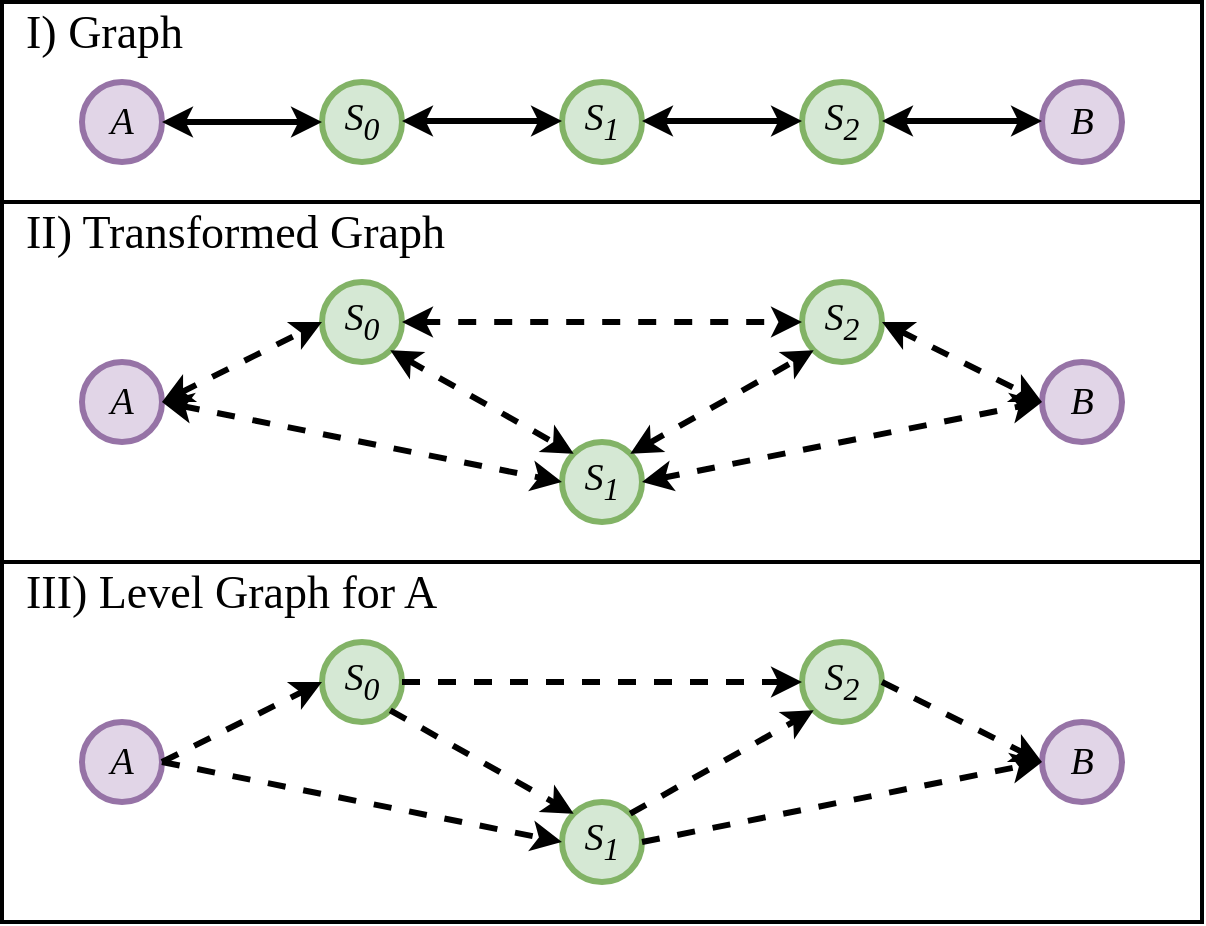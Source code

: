 <mxfile version="26.0.16">
  <diagram name="Page-1" id="a5uP6s6pCsjgx00UGV4l">
    <mxGraphModel dx="1362" dy="843" grid="1" gridSize="10" guides="1" tooltips="1" connect="1" arrows="1" fold="1" page="1" pageScale="1" pageWidth="850" pageHeight="1100" math="0" shadow="0">
      <root>
        <mxCell id="0" />
        <mxCell id="1" parent="0" />
        <mxCell id="F07imivECeKfYSpDucSj-28" value="" style="rounded=0;whiteSpace=wrap;html=1;fillColor=none;strokeWidth=2;" vertex="1" parent="1">
          <mxGeometry x="120" y="300" width="600" height="100" as="geometry" />
        </mxCell>
        <mxCell id="F07imivECeKfYSpDucSj-29" value="" style="rounded=0;whiteSpace=wrap;html=1;fillColor=none;strokeWidth=2;" vertex="1" parent="1">
          <mxGeometry x="120" y="400" width="600" height="180" as="geometry" />
        </mxCell>
        <mxCell id="F07imivECeKfYSpDucSj-1" value="S&lt;sub&gt;0&lt;/sub&gt;" style="ellipse;whiteSpace=wrap;html=1;aspect=fixed;strokeWidth=3;fontFamily=Times New Roman;fontStyle=2;fontSize=19;fillColor=#d5e8d4;strokeColor=#82b366;" vertex="1" parent="1">
          <mxGeometry x="280" y="340" width="40" height="40" as="geometry" />
        </mxCell>
        <mxCell id="F07imivECeKfYSpDucSj-2" value="A" style="ellipse;whiteSpace=wrap;html=1;aspect=fixed;strokeWidth=3;fontFamily=Times New Roman;fontStyle=2;fontSize=19;fillColor=#e1d5e7;strokeColor=#9673a6;" vertex="1" parent="1">
          <mxGeometry x="160" y="340" width="40" height="40" as="geometry" />
        </mxCell>
        <mxCell id="F07imivECeKfYSpDucSj-3" value="S&lt;sub&gt;1&lt;/sub&gt;" style="ellipse;whiteSpace=wrap;html=1;aspect=fixed;strokeWidth=3;fontFamily=Times New Roman;fontStyle=2;fontSize=19;fillColor=#d5e8d4;strokeColor=#82b366;" vertex="1" parent="1">
          <mxGeometry x="400" y="340" width="40" height="40" as="geometry" />
        </mxCell>
        <mxCell id="F07imivECeKfYSpDucSj-4" value="S&lt;sub&gt;2&lt;/sub&gt;" style="ellipse;whiteSpace=wrap;html=1;aspect=fixed;strokeWidth=3;fontFamily=Times New Roman;fontStyle=2;fontSize=19;fillColor=#d5e8d4;strokeColor=#82b366;" vertex="1" parent="1">
          <mxGeometry x="520" y="340" width="40" height="40" as="geometry" />
        </mxCell>
        <mxCell id="F07imivECeKfYSpDucSj-5" value="S&lt;sub&gt;0&lt;/sub&gt;" style="ellipse;whiteSpace=wrap;html=1;aspect=fixed;strokeWidth=3;fontFamily=Times New Roman;fontStyle=2;fontSize=19;fillColor=#d5e8d4;strokeColor=#82b366;" vertex="1" parent="1">
          <mxGeometry x="280" y="440" width="40" height="40" as="geometry" />
        </mxCell>
        <mxCell id="F07imivECeKfYSpDucSj-6" value="A" style="ellipse;whiteSpace=wrap;html=1;aspect=fixed;strokeWidth=3;fontFamily=Times New Roman;fontStyle=2;fontSize=19;fillColor=#e1d5e7;strokeColor=#9673a6;" vertex="1" parent="1">
          <mxGeometry x="160" y="480" width="40" height="40" as="geometry" />
        </mxCell>
        <mxCell id="F07imivECeKfYSpDucSj-7" value="S&lt;sub&gt;1&lt;/sub&gt;" style="ellipse;whiteSpace=wrap;html=1;aspect=fixed;strokeWidth=3;fontFamily=Times New Roman;fontStyle=2;fontSize=19;fillColor=#d5e8d4;strokeColor=#82b366;" vertex="1" parent="1">
          <mxGeometry x="400" y="520" width="40" height="40" as="geometry" />
        </mxCell>
        <mxCell id="F07imivECeKfYSpDucSj-8" value="S&lt;sub&gt;2&lt;/sub&gt;" style="ellipse;whiteSpace=wrap;html=1;aspect=fixed;strokeWidth=3;fontFamily=Times New Roman;fontStyle=2;fontSize=19;fillColor=#d5e8d4;strokeColor=#82b366;" vertex="1" parent="1">
          <mxGeometry x="520" y="440" width="40" height="40" as="geometry" />
        </mxCell>
        <mxCell id="F07imivECeKfYSpDucSj-9" value="" style="endArrow=classic;html=1;rounded=0;exitX=1;exitY=0.5;exitDx=0;exitDy=0;entryX=0;entryY=0.5;entryDx=0;entryDy=0;strokeWidth=3;fontFamily=Times New Roman;fontStyle=2;fontSize=19;dashed=1;startArrow=classic;startFill=1;" edge="1" parent="1" source="F07imivECeKfYSpDucSj-6" target="F07imivECeKfYSpDucSj-5">
          <mxGeometry width="50" height="50" relative="1" as="geometry">
            <mxPoint x="400" y="460" as="sourcePoint" />
            <mxPoint x="270" y="460" as="targetPoint" />
          </mxGeometry>
        </mxCell>
        <mxCell id="F07imivECeKfYSpDucSj-14" value="" style="endArrow=classic;html=1;rounded=0;exitX=1;exitY=0.5;exitDx=0;exitDy=0;entryX=0;entryY=0.5;entryDx=0;entryDy=0;strokeWidth=3;fontFamily=Times New Roman;fontStyle=2;fontSize=19;dashed=1;startArrow=classic;startFill=1;" edge="1" parent="1" source="F07imivECeKfYSpDucSj-6" target="F07imivECeKfYSpDucSj-7">
          <mxGeometry width="50" height="50" relative="1" as="geometry">
            <mxPoint x="210" y="510" as="sourcePoint" />
            <mxPoint x="290" y="470" as="targetPoint" />
          </mxGeometry>
        </mxCell>
        <mxCell id="F07imivECeKfYSpDucSj-15" value="" style="endArrow=classic;html=1;rounded=0;exitX=1;exitY=1;exitDx=0;exitDy=0;entryX=0;entryY=0;entryDx=0;entryDy=0;strokeWidth=3;fontFamily=Times New Roman;fontStyle=2;fontSize=19;fillColor=#d5e8d4;strokeColor=#000000;dashed=1;startArrow=classic;startFill=1;" edge="1" parent="1" source="F07imivECeKfYSpDucSj-5" target="F07imivECeKfYSpDucSj-7">
          <mxGeometry width="50" height="50" relative="1" as="geometry">
            <mxPoint x="210" y="510" as="sourcePoint" />
            <mxPoint x="380" y="510" as="targetPoint" />
          </mxGeometry>
        </mxCell>
        <mxCell id="F07imivECeKfYSpDucSj-18" value="" style="endArrow=classic;html=1;rounded=0;exitX=1;exitY=0.5;exitDx=0;exitDy=0;entryX=0;entryY=0.5;entryDx=0;entryDy=0;strokeWidth=3;fontFamily=Times New Roman;fontStyle=2;fontSize=19;startArrow=classic;startFill=1;" edge="1" parent="1" source="F07imivECeKfYSpDucSj-2" target="F07imivECeKfYSpDucSj-1">
          <mxGeometry width="50" height="50" relative="1" as="geometry">
            <mxPoint x="220" y="310" as="sourcePoint" />
            <mxPoint x="300" y="270" as="targetPoint" />
          </mxGeometry>
        </mxCell>
        <mxCell id="F07imivECeKfYSpDucSj-19" value="" style="endArrow=classic;html=1;rounded=0;exitX=1;exitY=0.5;exitDx=0;exitDy=0;entryX=0;entryY=0.5;entryDx=0;entryDy=0;strokeWidth=3;fontFamily=Times New Roman;fontStyle=2;fontSize=19;fillColor=#d5e8d4;strokeColor=#000000;startArrow=classic;startFill=1;" edge="1" parent="1">
          <mxGeometry width="50" height="50" relative="1" as="geometry">
            <mxPoint x="320" y="359.5" as="sourcePoint" />
            <mxPoint x="400" y="359.5" as="targetPoint" />
          </mxGeometry>
        </mxCell>
        <mxCell id="F07imivECeKfYSpDucSj-20" value="" style="endArrow=classic;html=1;rounded=0;exitX=1;exitY=0.5;exitDx=0;exitDy=0;entryX=0;entryY=0.5;entryDx=0;entryDy=0;strokeWidth=3;fontFamily=Times New Roman;fontStyle=2;fontSize=19;fillColor=#d5e8d4;strokeColor=#000000;startArrow=classic;startFill=1;" edge="1" parent="1">
          <mxGeometry width="50" height="50" relative="1" as="geometry">
            <mxPoint x="440" y="359.5" as="sourcePoint" />
            <mxPoint x="520" y="359.5" as="targetPoint" />
          </mxGeometry>
        </mxCell>
        <mxCell id="F07imivECeKfYSpDucSj-21" value="B" style="ellipse;whiteSpace=wrap;html=1;aspect=fixed;strokeWidth=3;fontFamily=Times New Roman;fontStyle=2;fontSize=19;fillColor=#e1d5e7;strokeColor=#9673a6;" vertex="1" parent="1">
          <mxGeometry x="640" y="340" width="40" height="40" as="geometry" />
        </mxCell>
        <mxCell id="F07imivECeKfYSpDucSj-22" value="" style="endArrow=classic;html=1;rounded=0;exitX=1;exitY=0.5;exitDx=0;exitDy=0;entryX=0;entryY=0.5;entryDx=0;entryDy=0;strokeWidth=3;fontFamily=Times New Roman;fontStyle=2;fontSize=19;startArrow=classic;startFill=1;" edge="1" parent="1">
          <mxGeometry width="50" height="50" relative="1" as="geometry">
            <mxPoint x="560" y="359.5" as="sourcePoint" />
            <mxPoint x="640" y="359.5" as="targetPoint" />
          </mxGeometry>
        </mxCell>
        <mxCell id="F07imivECeKfYSpDucSj-23" value="B" style="ellipse;whiteSpace=wrap;html=1;aspect=fixed;strokeWidth=3;fontFamily=Times New Roman;fontStyle=2;fontSize=19;fillColor=#e1d5e7;strokeColor=#9673a6;" vertex="1" parent="1">
          <mxGeometry x="640" y="480" width="40" height="40" as="geometry" />
        </mxCell>
        <mxCell id="F07imivECeKfYSpDucSj-24" value="" style="endArrow=classic;html=1;rounded=0;exitX=1;exitY=0.5;exitDx=0;exitDy=0;entryX=0;entryY=0.5;entryDx=0;entryDy=0;strokeWidth=3;fontFamily=Times New Roman;fontStyle=2;fontSize=19;fillColor=#d5e8d4;strokeColor=#000000;dashed=1;startArrow=classic;startFill=1;" edge="1" parent="1" source="F07imivECeKfYSpDucSj-5" target="F07imivECeKfYSpDucSj-8">
          <mxGeometry width="50" height="50" relative="1" as="geometry">
            <mxPoint x="410" y="440" as="sourcePoint" />
            <mxPoint x="495" y="520" as="targetPoint" />
          </mxGeometry>
        </mxCell>
        <mxCell id="F07imivECeKfYSpDucSj-25" value="" style="endArrow=classic;html=1;rounded=0;exitX=1;exitY=0;exitDx=0;exitDy=0;entryX=0;entryY=1;entryDx=0;entryDy=0;strokeWidth=3;fontFamily=Times New Roman;fontStyle=2;fontSize=19;fillColor=#d5e8d4;strokeColor=#000000;dashed=1;startArrow=classic;startFill=1;" edge="1" parent="1" source="F07imivECeKfYSpDucSj-7" target="F07imivECeKfYSpDucSj-8">
          <mxGeometry width="50" height="50" relative="1" as="geometry">
            <mxPoint x="330" y="470" as="sourcePoint" />
            <mxPoint x="530" y="470" as="targetPoint" />
          </mxGeometry>
        </mxCell>
        <mxCell id="F07imivECeKfYSpDucSj-26" value="" style="endArrow=classic;html=1;rounded=0;exitX=1;exitY=0.5;exitDx=0;exitDy=0;strokeWidth=3;fontFamily=Times New Roman;fontStyle=2;fontSize=19;dashed=1;startArrow=classic;startFill=1;" edge="1" parent="1" source="F07imivECeKfYSpDucSj-8">
          <mxGeometry width="50" height="50" relative="1" as="geometry">
            <mxPoint x="520" y="560" as="sourcePoint" />
            <mxPoint x="640" y="500" as="targetPoint" />
          </mxGeometry>
        </mxCell>
        <mxCell id="F07imivECeKfYSpDucSj-27" value="" style="endArrow=classic;html=1;rounded=0;exitX=1;exitY=0.5;exitDx=0;exitDy=0;entryX=0;entryY=0.5;entryDx=0;entryDy=0;strokeWidth=3;fontFamily=Times New Roman;fontStyle=2;fontSize=19;dashed=1;startArrow=classic;startFill=1;" edge="1" parent="1" source="F07imivECeKfYSpDucSj-7" target="F07imivECeKfYSpDucSj-23">
          <mxGeometry width="50" height="50" relative="1" as="geometry">
            <mxPoint x="570" y="550" as="sourcePoint" />
            <mxPoint x="775" y="590" as="targetPoint" />
          </mxGeometry>
        </mxCell>
        <mxCell id="F07imivECeKfYSpDucSj-31" value="&lt;font face=&quot;Times New Roman&quot;&gt;I) Graph&lt;/font&gt;" style="text;html=1;align=left;verticalAlign=middle;whiteSpace=wrap;rounded=0;fontSize=23;" vertex="1" parent="1">
          <mxGeometry x="130" y="300" width="270" height="30" as="geometry" />
        </mxCell>
        <mxCell id="F07imivECeKfYSpDucSj-32" value="&lt;font face=&quot;Times New Roman&quot;&gt;II) Transformed Graph&lt;/font&gt;" style="text;html=1;align=left;verticalAlign=middle;whiteSpace=wrap;rounded=0;fontSize=23;" vertex="1" parent="1">
          <mxGeometry x="130" y="400" width="350" height="30" as="geometry" />
        </mxCell>
        <mxCell id="F07imivECeKfYSpDucSj-35" value="" style="rounded=0;whiteSpace=wrap;html=1;fillColor=none;strokeWidth=2;" vertex="1" parent="1">
          <mxGeometry x="120" y="580" width="600" height="180" as="geometry" />
        </mxCell>
        <mxCell id="F07imivECeKfYSpDucSj-36" value="S&lt;sub&gt;0&lt;/sub&gt;" style="ellipse;whiteSpace=wrap;html=1;aspect=fixed;strokeWidth=3;fontFamily=Times New Roman;fontStyle=2;fontSize=19;fillColor=#d5e8d4;strokeColor=#82b366;" vertex="1" parent="1">
          <mxGeometry x="280" y="620" width="40" height="40" as="geometry" />
        </mxCell>
        <mxCell id="F07imivECeKfYSpDucSj-37" value="A" style="ellipse;whiteSpace=wrap;html=1;aspect=fixed;strokeWidth=3;fontFamily=Times New Roman;fontStyle=2;fontSize=19;fillColor=#e1d5e7;strokeColor=#9673a6;" vertex="1" parent="1">
          <mxGeometry x="160" y="660" width="40" height="40" as="geometry" />
        </mxCell>
        <mxCell id="F07imivECeKfYSpDucSj-38" value="S&lt;sub&gt;1&lt;/sub&gt;" style="ellipse;whiteSpace=wrap;html=1;aspect=fixed;strokeWidth=3;fontFamily=Times New Roman;fontStyle=2;fontSize=19;fillColor=#d5e8d4;strokeColor=#82b366;" vertex="1" parent="1">
          <mxGeometry x="400" y="700" width="40" height="40" as="geometry" />
        </mxCell>
        <mxCell id="F07imivECeKfYSpDucSj-39" value="S&lt;sub&gt;2&lt;/sub&gt;" style="ellipse;whiteSpace=wrap;html=1;aspect=fixed;strokeWidth=3;fontFamily=Times New Roman;fontStyle=2;fontSize=19;fillColor=#d5e8d4;strokeColor=#82b366;" vertex="1" parent="1">
          <mxGeometry x="520" y="620" width="40" height="40" as="geometry" />
        </mxCell>
        <mxCell id="F07imivECeKfYSpDucSj-40" value="" style="endArrow=classic;html=1;rounded=0;exitX=1;exitY=0.5;exitDx=0;exitDy=0;entryX=0;entryY=0.5;entryDx=0;entryDy=0;strokeWidth=3;fontFamily=Times New Roman;fontStyle=2;fontSize=19;dashed=1;startArrow=none;startFill=0;" edge="1" parent="1" source="F07imivECeKfYSpDucSj-37" target="F07imivECeKfYSpDucSj-36">
          <mxGeometry width="50" height="50" relative="1" as="geometry">
            <mxPoint x="400" y="640" as="sourcePoint" />
            <mxPoint x="270" y="640" as="targetPoint" />
          </mxGeometry>
        </mxCell>
        <mxCell id="F07imivECeKfYSpDucSj-41" value="" style="endArrow=classic;html=1;rounded=0;exitX=1;exitY=0.5;exitDx=0;exitDy=0;entryX=0;entryY=0.5;entryDx=0;entryDy=0;strokeWidth=3;fontFamily=Times New Roman;fontStyle=2;fontSize=19;dashed=1;startArrow=none;startFill=0;" edge="1" parent="1" source="F07imivECeKfYSpDucSj-37" target="F07imivECeKfYSpDucSj-38">
          <mxGeometry width="50" height="50" relative="1" as="geometry">
            <mxPoint x="210" y="690" as="sourcePoint" />
            <mxPoint x="290" y="650" as="targetPoint" />
          </mxGeometry>
        </mxCell>
        <mxCell id="F07imivECeKfYSpDucSj-42" value="" style="endArrow=classic;html=1;rounded=0;exitX=1;exitY=1;exitDx=0;exitDy=0;entryX=0;entryY=0;entryDx=0;entryDy=0;strokeWidth=3;fontFamily=Times New Roman;fontStyle=2;fontSize=19;fillColor=#d5e8d4;strokeColor=#000000;dashed=1;startArrow=none;startFill=0;" edge="1" parent="1" source="F07imivECeKfYSpDucSj-36" target="F07imivECeKfYSpDucSj-38">
          <mxGeometry width="50" height="50" relative="1" as="geometry">
            <mxPoint x="210" y="690" as="sourcePoint" />
            <mxPoint x="380" y="690" as="targetPoint" />
          </mxGeometry>
        </mxCell>
        <mxCell id="F07imivECeKfYSpDucSj-43" value="B" style="ellipse;whiteSpace=wrap;html=1;aspect=fixed;strokeWidth=3;fontFamily=Times New Roman;fontStyle=2;fontSize=19;fillColor=#e1d5e7;strokeColor=#9673a6;" vertex="1" parent="1">
          <mxGeometry x="640" y="660" width="40" height="40" as="geometry" />
        </mxCell>
        <mxCell id="F07imivECeKfYSpDucSj-44" value="" style="endArrow=classic;html=1;rounded=0;exitX=1;exitY=0.5;exitDx=0;exitDy=0;entryX=0;entryY=0.5;entryDx=0;entryDy=0;strokeWidth=3;fontFamily=Times New Roman;fontStyle=2;fontSize=19;fillColor=#d5e8d4;strokeColor=#000000;dashed=1;startArrow=none;startFill=0;" edge="1" parent="1" source="F07imivECeKfYSpDucSj-36" target="F07imivECeKfYSpDucSj-39">
          <mxGeometry width="50" height="50" relative="1" as="geometry">
            <mxPoint x="410" y="620" as="sourcePoint" />
            <mxPoint x="495" y="700" as="targetPoint" />
          </mxGeometry>
        </mxCell>
        <mxCell id="F07imivECeKfYSpDucSj-45" value="" style="endArrow=classic;html=1;rounded=0;exitX=1;exitY=0;exitDx=0;exitDy=0;entryX=0;entryY=1;entryDx=0;entryDy=0;strokeWidth=3;fontFamily=Times New Roman;fontStyle=2;fontSize=19;fillColor=#d5e8d4;strokeColor=#000000;dashed=1;startArrow=none;startFill=0;" edge="1" parent="1" source="F07imivECeKfYSpDucSj-38" target="F07imivECeKfYSpDucSj-39">
          <mxGeometry width="50" height="50" relative="1" as="geometry">
            <mxPoint x="330" y="650" as="sourcePoint" />
            <mxPoint x="530" y="650" as="targetPoint" />
          </mxGeometry>
        </mxCell>
        <mxCell id="F07imivECeKfYSpDucSj-46" value="" style="endArrow=classic;html=1;rounded=0;exitX=1;exitY=0.5;exitDx=0;exitDy=0;strokeWidth=3;fontFamily=Times New Roman;fontStyle=2;fontSize=19;dashed=1;startArrow=none;startFill=0;" edge="1" parent="1" source="F07imivECeKfYSpDucSj-39">
          <mxGeometry width="50" height="50" relative="1" as="geometry">
            <mxPoint x="520" y="740" as="sourcePoint" />
            <mxPoint x="640" y="680" as="targetPoint" />
          </mxGeometry>
        </mxCell>
        <mxCell id="F07imivECeKfYSpDucSj-47" value="" style="endArrow=classic;html=1;rounded=0;exitX=1;exitY=0.5;exitDx=0;exitDy=0;entryX=0;entryY=0.5;entryDx=0;entryDy=0;strokeWidth=3;fontFamily=Times New Roman;fontStyle=2;fontSize=19;dashed=1;startArrow=none;startFill=0;" edge="1" parent="1" source="F07imivECeKfYSpDucSj-38" target="F07imivECeKfYSpDucSj-43">
          <mxGeometry width="50" height="50" relative="1" as="geometry">
            <mxPoint x="570" y="730" as="sourcePoint" />
            <mxPoint x="775" y="770" as="targetPoint" />
          </mxGeometry>
        </mxCell>
        <mxCell id="F07imivECeKfYSpDucSj-48" value="&lt;font face=&quot;Times New Roman&quot;&gt;III) Level Graph for A&lt;/font&gt;" style="text;html=1;align=left;verticalAlign=middle;whiteSpace=wrap;rounded=0;fontSize=23;" vertex="1" parent="1">
          <mxGeometry x="130" y="580" width="270" height="30" as="geometry" />
        </mxCell>
      </root>
    </mxGraphModel>
  </diagram>
</mxfile>
